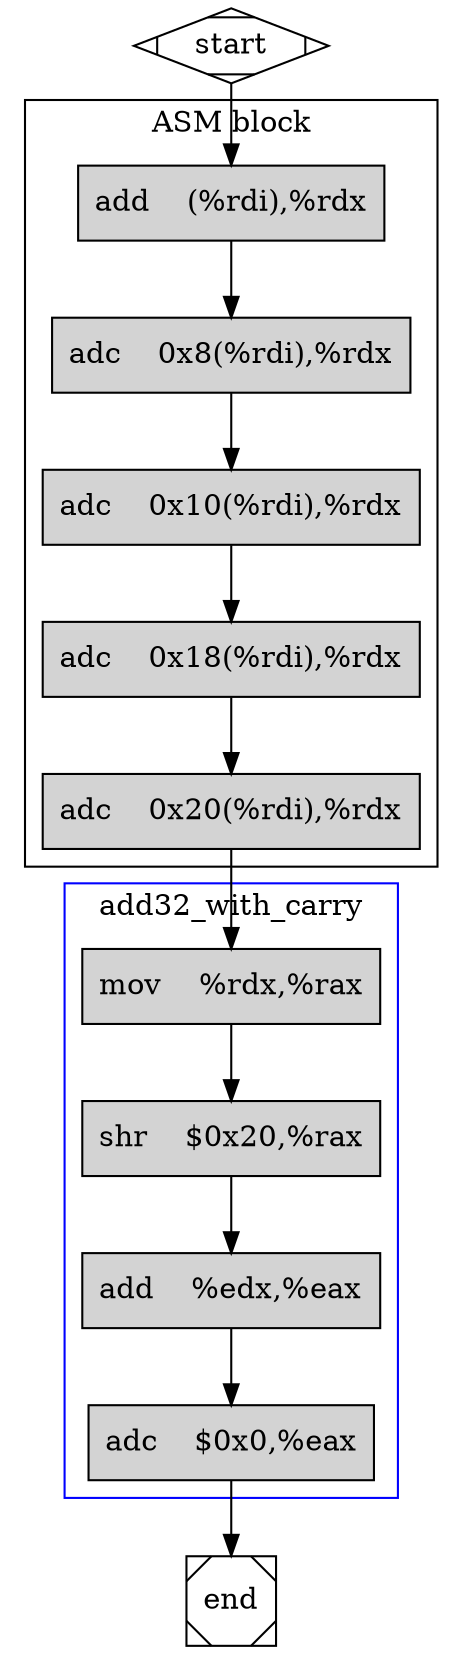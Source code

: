 digraph G {
	node [shape=record];
	subgraph cluster_0 {
		node [style=filled];
		"add    (%rdi),%rdx" -> "adc    0x8(%rdi),%rdx" -> "adc    0x10(%rdi),%rdx" -> "adc    0x18(%rdi),%rdx" -> "adc    0x20(%rdi),%rdx";
		label = "ASM block";
	}

	subgraph cluster_1 {
		node [style=filled];
		"mov    %rdx,%rax" -> "shr    $0x20,%rax"-> "add    %edx,%eax" -> "adc    $0x0,%eax";
		label = "add32_with_carry";
		color=blue;
	}
	start -> "add    (%rdi),%rdx";
	"adc    0x20(%rdi),%rdx" -> "mov    %rdx,%rax";
	"adc    $0x0,%eax" -> end;

	start [shape=Mdiamond];
	end [shape=Msquare];
}

